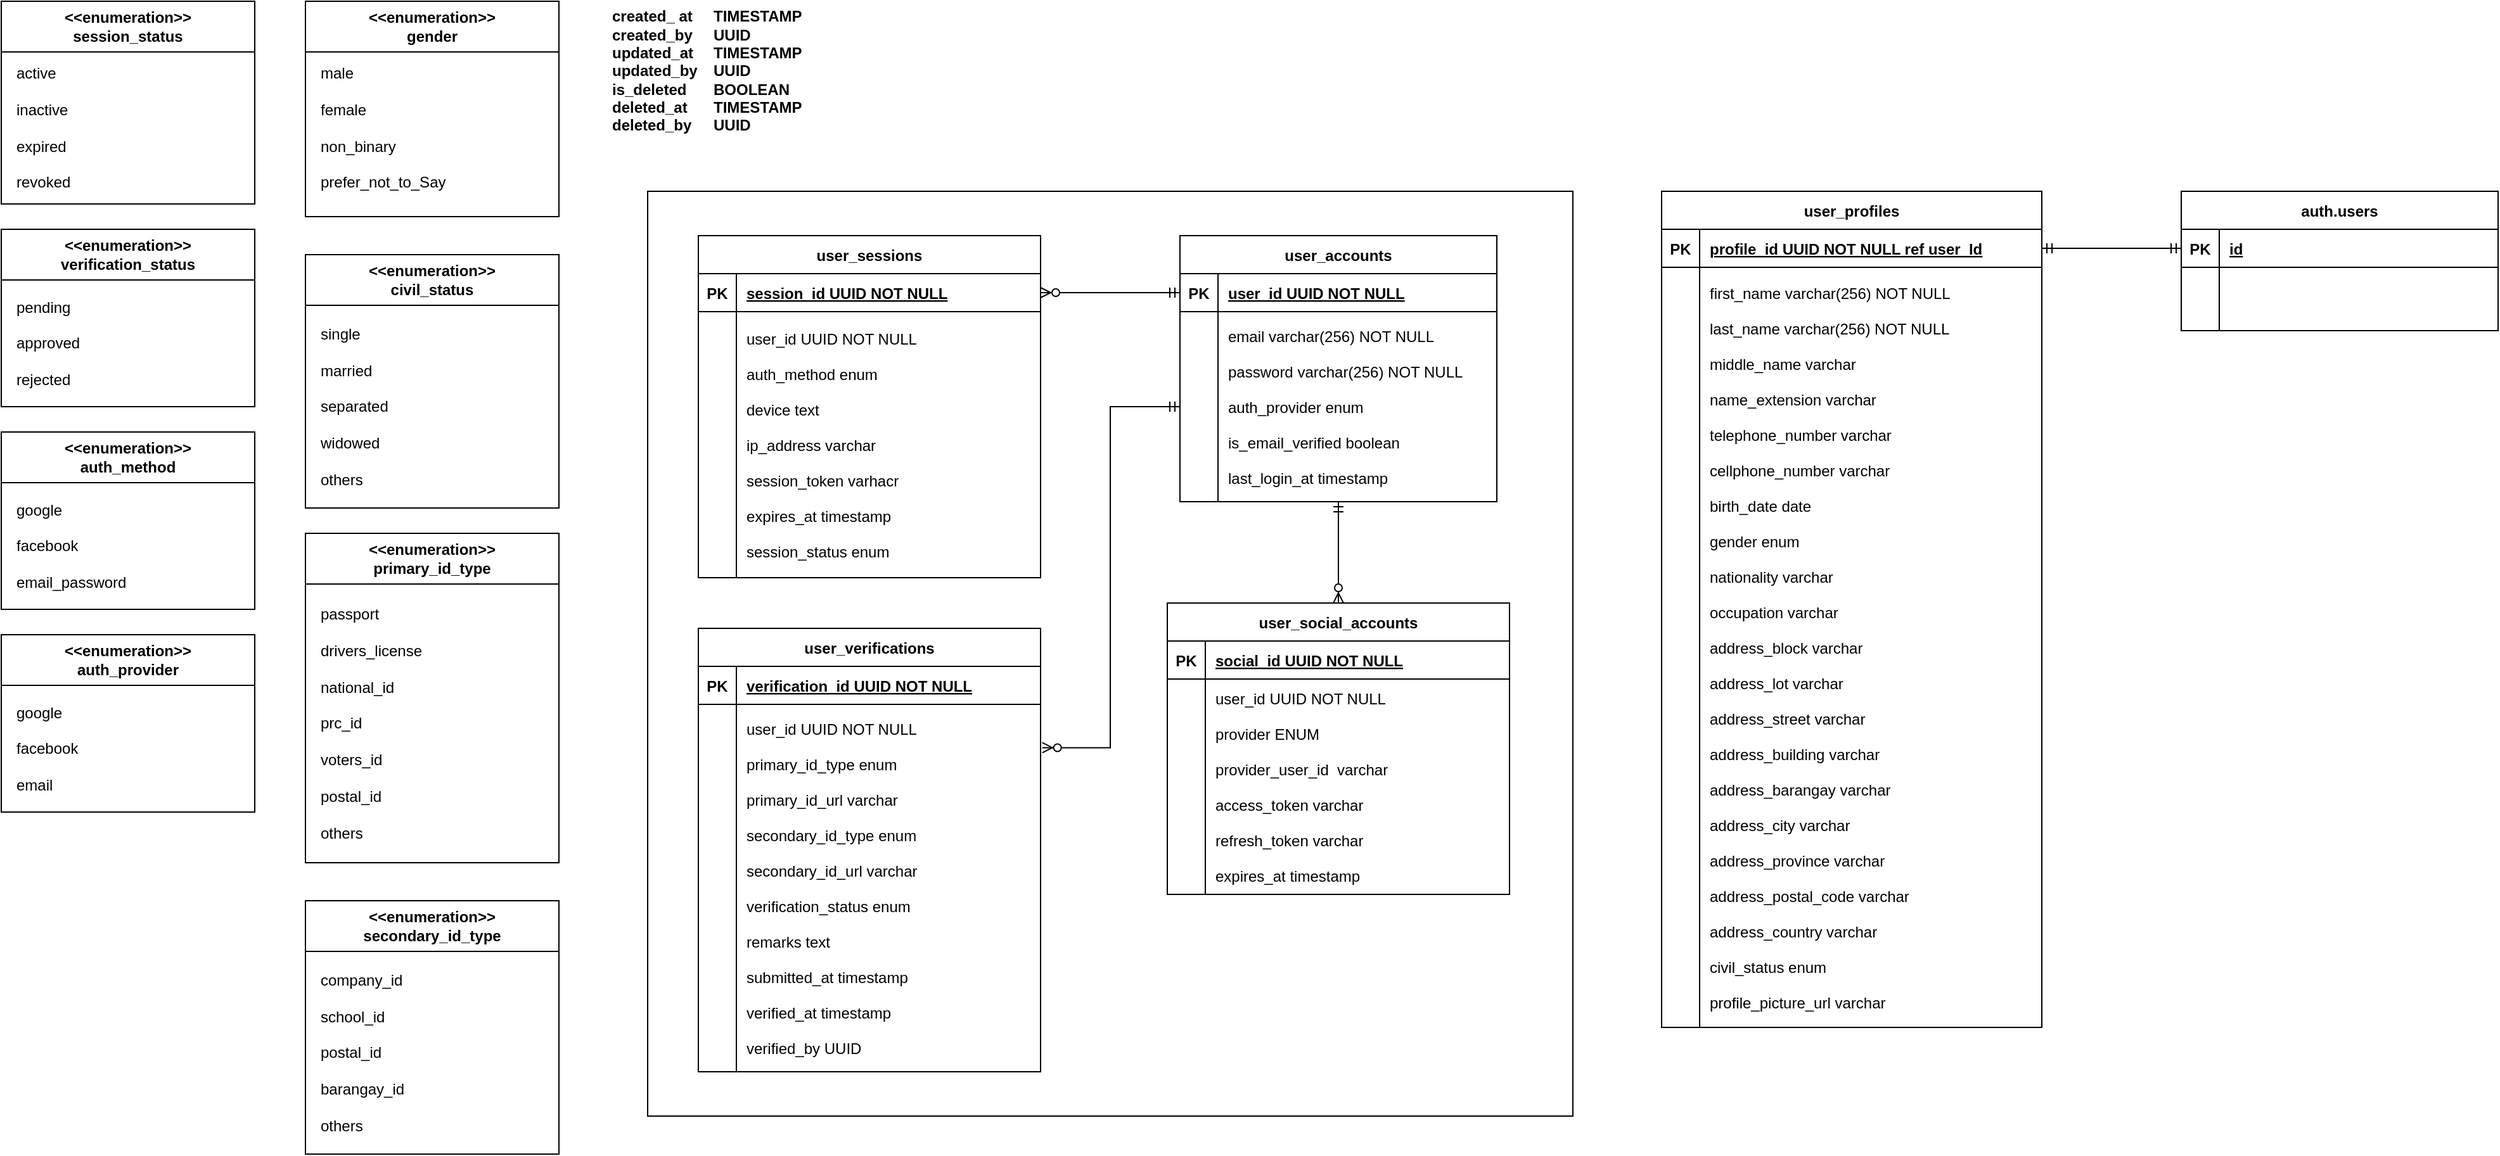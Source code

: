 <mxfile version="24.8.6">
  <diagram id="R2lEEEUBdFMjLlhIrx00" name="Page-1">
    <mxGraphModel dx="2510" dy="948" grid="1" gridSize="10" guides="1" tooltips="1" connect="1" arrows="1" fold="1" page="1" pageScale="1" pageWidth="850" pageHeight="1100" math="0" shadow="0" extFonts="Permanent Marker^https://fonts.googleapis.com/css?family=Permanent+Marker">
      <root>
        <mxCell id="0" />
        <mxCell id="1" parent="0" />
        <mxCell id="C-vyLk0tnHw3VtMMgP7b-2" value="user_profiles" style="shape=table;startSize=30;container=1;collapsible=1;childLayout=tableLayout;fixedRows=1;rowLines=0;fontStyle=1;align=center;resizeLast=1;" parent="1" vertex="1">
          <mxGeometry x="470" y="180" width="300" height="660" as="geometry" />
        </mxCell>
        <mxCell id="C-vyLk0tnHw3VtMMgP7b-3" value="" style="shape=partialRectangle;collapsible=0;dropTarget=0;pointerEvents=0;fillColor=none;points=[[0,0.5],[1,0.5]];portConstraint=eastwest;top=0;left=0;right=0;bottom=1;" parent="C-vyLk0tnHw3VtMMgP7b-2" vertex="1">
          <mxGeometry y="30" width="300" height="30" as="geometry" />
        </mxCell>
        <mxCell id="C-vyLk0tnHw3VtMMgP7b-4" value="PK" style="shape=partialRectangle;overflow=hidden;connectable=0;fillColor=none;top=0;left=0;bottom=0;right=0;fontStyle=1;" parent="C-vyLk0tnHw3VtMMgP7b-3" vertex="1">
          <mxGeometry width="30" height="30" as="geometry">
            <mxRectangle width="30" height="30" as="alternateBounds" />
          </mxGeometry>
        </mxCell>
        <mxCell id="C-vyLk0tnHw3VtMMgP7b-5" value="profile_id UUID NOT NULL ref user_Id" style="shape=partialRectangle;overflow=hidden;connectable=0;fillColor=none;top=0;left=0;bottom=0;right=0;align=left;spacingLeft=6;fontStyle=5;" parent="C-vyLk0tnHw3VtMMgP7b-3" vertex="1">
          <mxGeometry x="30" width="270" height="30" as="geometry">
            <mxRectangle width="270" height="30" as="alternateBounds" />
          </mxGeometry>
        </mxCell>
        <mxCell id="C-vyLk0tnHw3VtMMgP7b-9" value="" style="shape=partialRectangle;collapsible=0;dropTarget=0;pointerEvents=0;fillColor=none;points=[[0,0.5],[1,0.5]];portConstraint=eastwest;top=0;left=0;right=0;bottom=0;" parent="C-vyLk0tnHw3VtMMgP7b-2" vertex="1">
          <mxGeometry y="60" width="300" height="600" as="geometry" />
        </mxCell>
        <mxCell id="C-vyLk0tnHw3VtMMgP7b-10" value="" style="shape=partialRectangle;overflow=hidden;connectable=0;fillColor=none;top=0;left=0;bottom=0;right=0;" parent="C-vyLk0tnHw3VtMMgP7b-9" vertex="1">
          <mxGeometry width="30" height="600" as="geometry">
            <mxRectangle width="30" height="600" as="alternateBounds" />
          </mxGeometry>
        </mxCell>
        <mxCell id="C-vyLk0tnHw3VtMMgP7b-11" value="first_name varchar(256) NOT NULL&#xa;&#xa;last_name varchar(256) NOT NULL&#xa;&#xa;middle_name varchar&#xa;&#xa;name_extension varchar&#xa;&#xa;telephone_number varchar&#xa;&#xa;cellphone_number varchar&#xa;&#xa;birth_date date&#xa;&#xa;gender enum&#xa;&#xa;nationality varchar&#xa;&#xa;occupation varchar&#xa;&#xa;address_block varchar&#xa;&#xa;address_lot varchar&#xa;&#xa;address_street varchar&#xa;&#xa;address_building varchar&#xa;&#xa;address_barangay varchar&#xa;&#xa;address_city varchar&#xa;&#xa;address_province varchar&#xa;&#xa;address_postal_code varchar&#xa;&#xa;address_country varchar&#xa;&#xa;civil_status enum&#xa;&#xa;profile_picture_url varchar" style="shape=partialRectangle;overflow=hidden;connectable=0;fillColor=none;top=0;left=0;bottom=0;right=0;align=left;spacingLeft=6;" parent="C-vyLk0tnHw3VtMMgP7b-9" vertex="1">
          <mxGeometry x="30" width="270" height="600" as="geometry">
            <mxRectangle width="270" height="600" as="alternateBounds" />
          </mxGeometry>
        </mxCell>
        <mxCell id="s6LtsYCtbUgp28dyvQnn-6" value="&lt;b&gt;created_ at&lt;span style=&quot;white-space: pre;&quot;&gt;&#x9;&lt;/span&gt;TIMESTAMP&lt;/b&gt;&lt;div style=&quot;&quot;&gt;&lt;b&gt;created_by&lt;span style=&quot;white-space: pre;&quot;&gt;&#x9;&lt;/span&gt;UUID&lt;/b&gt;&lt;/div&gt;&lt;div style=&quot;&quot;&gt;&lt;b&gt;updated_at&lt;span style=&quot;white-space: pre;&quot;&gt;&#x9;&lt;/span&gt;TIMESTAMP&lt;/b&gt;&lt;/div&gt;&lt;div style=&quot;&quot;&gt;&lt;b&gt;updated_by&lt;span style=&quot;white-space: pre;&quot;&gt;&#x9;&lt;/span&gt;UUID&lt;/b&gt;&lt;/div&gt;&lt;div style=&quot;&quot;&gt;&lt;b&gt;is_deleted&lt;span style=&quot;white-space: pre;&quot;&gt;&#x9;&lt;/span&gt;BOOLEAN&lt;/b&gt;&lt;/div&gt;&lt;div style=&quot;&quot;&gt;&lt;b&gt;deleted_at&lt;span style=&quot;white-space: pre;&quot;&gt;&#x9;&lt;/span&gt;TIMESTAMP&lt;/b&gt;&lt;/div&gt;&lt;div style=&quot;&quot;&gt;&lt;b&gt;deleted_by&lt;span style=&quot;white-space: pre;&quot;&gt;&#x9;&lt;/span&gt;UUID&lt;/b&gt;&lt;b style=&quot;background-color: initial;&quot;&gt;&amp;nbsp;&lt;/b&gt;&lt;/div&gt;" style="text;html=1;align=left;verticalAlign=middle;resizable=0;points=[];autosize=1;strokeColor=none;fillColor=none;" parent="1" vertex="1">
          <mxGeometry x="-360" y="30" width="170" height="110" as="geometry" />
        </mxCell>
        <mxCell id="cQEV6lIue3vPkiv2Kvp9-2" value="&amp;lt;&amp;lt;enumeration&amp;gt;&amp;gt;&lt;div&gt;gender&lt;/div&gt;" style="swimlane;whiteSpace=wrap;html=1;startSize=40;" parent="1" vertex="1">
          <mxGeometry x="-600" y="30" width="200" height="170" as="geometry" />
        </mxCell>
        <mxCell id="cQEV6lIue3vPkiv2Kvp9-3" value="male&lt;div&gt;&lt;br&gt;&lt;/div&gt;&lt;div&gt;female&lt;/div&gt;&lt;div&gt;&lt;br&gt;&lt;/div&gt;&lt;div&gt;non_binary&lt;/div&gt;&lt;div&gt;&lt;br&gt;&lt;/div&gt;&lt;div&gt;prefer_not_to_Say&lt;/div&gt;" style="whiteSpace=wrap;html=1;strokeColor=none;align=left;" parent="cQEV6lIue3vPkiv2Kvp9-2" vertex="1">
          <mxGeometry x="10" y="80" width="180" height="40" as="geometry" />
        </mxCell>
        <mxCell id="cQEV6lIue3vPkiv2Kvp9-4" value="&amp;lt;&amp;lt;enumeration&amp;gt;&amp;gt;&lt;div&gt;civil_status&lt;/div&gt;" style="swimlane;whiteSpace=wrap;html=1;startSize=40;" parent="1" vertex="1">
          <mxGeometry x="-600" y="230" width="200" height="200" as="geometry" />
        </mxCell>
        <mxCell id="cQEV6lIue3vPkiv2Kvp9-5" value="single&lt;div&gt;&lt;br&gt;&lt;/div&gt;&lt;div&gt;married&lt;/div&gt;&lt;div&gt;&lt;br&gt;&lt;/div&gt;&lt;div&gt;separated&lt;/div&gt;&lt;div&gt;&lt;br&gt;&lt;/div&gt;&lt;div&gt;widowed&lt;/div&gt;&lt;div&gt;&lt;br&gt;&lt;/div&gt;&lt;div&gt;others&lt;/div&gt;" style="whiteSpace=wrap;html=1;strokeColor=none;align=left;" parent="cQEV6lIue3vPkiv2Kvp9-4" vertex="1">
          <mxGeometry x="10" y="90" width="180" height="60" as="geometry" />
        </mxCell>
        <mxCell id="cQEV6lIue3vPkiv2Kvp9-6" value="&amp;lt;&amp;lt;enumeration&amp;gt;&amp;gt;&lt;div&gt;primary_id_type&lt;/div&gt;" style="swimlane;whiteSpace=wrap;html=1;startSize=40;" parent="1" vertex="1">
          <mxGeometry x="-600" y="450" width="200" height="260" as="geometry" />
        </mxCell>
        <mxCell id="cQEV6lIue3vPkiv2Kvp9-7" value="passport&lt;div&gt;&lt;br&gt;&lt;/div&gt;&lt;div&gt;drivers_license&lt;/div&gt;&lt;div&gt;&lt;br&gt;&lt;/div&gt;&lt;div&gt;national_id&lt;/div&gt;&lt;div&gt;&lt;br&gt;&lt;/div&gt;&lt;div&gt;prc_id&lt;/div&gt;&lt;div&gt;&lt;br&gt;&lt;/div&gt;&lt;div&gt;voters_id&lt;/div&gt;&lt;div&gt;&lt;br&gt;&lt;/div&gt;&lt;div&gt;postal_id&lt;/div&gt;&lt;div&gt;&lt;br&gt;&lt;/div&gt;&lt;div&gt;others&lt;/div&gt;" style="whiteSpace=wrap;html=1;strokeColor=none;align=left;" parent="cQEV6lIue3vPkiv2Kvp9-6" vertex="1">
          <mxGeometry x="10" y="120" width="180" height="60" as="geometry" />
        </mxCell>
        <mxCell id="cQEV6lIue3vPkiv2Kvp9-9" value="&amp;lt;&amp;lt;enumeration&amp;gt;&amp;gt;&lt;div&gt;secondary_id_type&lt;/div&gt;" style="swimlane;whiteSpace=wrap;html=1;startSize=40;" parent="1" vertex="1">
          <mxGeometry x="-600" y="740" width="200" height="200" as="geometry" />
        </mxCell>
        <mxCell id="cQEV6lIue3vPkiv2Kvp9-10" value="company_id&lt;div&gt;&lt;br&gt;&lt;/div&gt;&lt;div&gt;school_id&lt;/div&gt;&lt;div&gt;&lt;br&gt;&lt;/div&gt;&lt;div&gt;postal_id&lt;/div&gt;&lt;div&gt;&lt;br&gt;&lt;/div&gt;&lt;div&gt;barangay_id&lt;/div&gt;&lt;div&gt;&lt;br&gt;&lt;/div&gt;&lt;div&gt;others&lt;/div&gt;" style="whiteSpace=wrap;html=1;strokeColor=none;align=left;" parent="cQEV6lIue3vPkiv2Kvp9-9" vertex="1">
          <mxGeometry x="10" y="90" width="180" height="60" as="geometry" />
        </mxCell>
        <mxCell id="cQEV6lIue3vPkiv2Kvp9-11" value="&amp;lt;&amp;lt;enumeration&amp;gt;&amp;gt;&lt;div&gt;verification_status&lt;/div&gt;" style="swimlane;whiteSpace=wrap;html=1;startSize=40;" parent="1" vertex="1">
          <mxGeometry x="-840" y="210" width="200" height="140" as="geometry" />
        </mxCell>
        <mxCell id="cQEV6lIue3vPkiv2Kvp9-12" value="pending&lt;div&gt;&lt;br&gt;&lt;/div&gt;&lt;div&gt;approved&lt;/div&gt;&lt;div&gt;&lt;br&gt;&lt;/div&gt;&lt;div&gt;rejected&lt;/div&gt;" style="whiteSpace=wrap;html=1;strokeColor=none;align=left;" parent="cQEV6lIue3vPkiv2Kvp9-11" vertex="1">
          <mxGeometry x="10" y="60" width="180" height="60" as="geometry" />
        </mxCell>
        <mxCell id="cQEV6lIue3vPkiv2Kvp9-13" value="&amp;lt;&amp;lt;enumeration&amp;gt;&amp;gt;&lt;div&gt;session_status&lt;/div&gt;" style="swimlane;whiteSpace=wrap;html=1;startSize=40;" parent="1" vertex="1">
          <mxGeometry x="-840" y="30" width="200" height="160" as="geometry" />
        </mxCell>
        <mxCell id="cQEV6lIue3vPkiv2Kvp9-14" value="active&lt;div&gt;&lt;br&gt;&lt;/div&gt;&lt;div&gt;inactive&lt;/div&gt;&lt;div&gt;&lt;br&gt;&lt;/div&gt;&lt;div&gt;expired&lt;/div&gt;&lt;div&gt;&lt;br&gt;&lt;/div&gt;&lt;div&gt;revoked&lt;/div&gt;" style="whiteSpace=wrap;html=1;strokeColor=none;align=left;" parent="cQEV6lIue3vPkiv2Kvp9-13" vertex="1">
          <mxGeometry x="10" y="70" width="180" height="60" as="geometry" />
        </mxCell>
        <mxCell id="cQEV6lIue3vPkiv2Kvp9-27" value="&amp;lt;&amp;lt;enumeration&amp;gt;&amp;gt;&lt;div&gt;auth_method&lt;/div&gt;" style="swimlane;whiteSpace=wrap;html=1;startSize=40;" parent="1" vertex="1">
          <mxGeometry x="-840" y="370" width="200" height="140" as="geometry" />
        </mxCell>
        <mxCell id="cQEV6lIue3vPkiv2Kvp9-28" value="google&lt;div&gt;&lt;br&gt;&lt;/div&gt;&lt;div&gt;facebook&lt;/div&gt;&lt;div&gt;&lt;br&gt;&lt;/div&gt;&lt;div&gt;email_password&lt;/div&gt;" style="whiteSpace=wrap;html=1;strokeColor=none;align=left;" parent="cQEV6lIue3vPkiv2Kvp9-27" vertex="1">
          <mxGeometry x="10" y="60" width="180" height="60" as="geometry" />
        </mxCell>
        <mxCell id="cQEV6lIue3vPkiv2Kvp9-29" value="&amp;lt;&amp;lt;enumeration&amp;gt;&amp;gt;&lt;div&gt;auth_provider&lt;/div&gt;" style="swimlane;whiteSpace=wrap;html=1;startSize=40;" parent="1" vertex="1">
          <mxGeometry x="-840" y="530" width="200" height="140" as="geometry" />
        </mxCell>
        <mxCell id="cQEV6lIue3vPkiv2Kvp9-30" value="google&lt;div&gt;&lt;br&gt;&lt;/div&gt;&lt;div&gt;facebook&lt;/div&gt;&lt;div&gt;&lt;br&gt;&lt;/div&gt;&lt;div&gt;email&lt;/div&gt;" style="whiteSpace=wrap;html=1;strokeColor=none;align=left;" parent="cQEV6lIue3vPkiv2Kvp9-29" vertex="1">
          <mxGeometry x="10" y="60" width="180" height="60" as="geometry" />
        </mxCell>
        <mxCell id="sjGud92Kykw-4sC-5c7b-2" value="auth.users" style="shape=table;startSize=30;container=1;collapsible=1;childLayout=tableLayout;fixedRows=1;rowLines=0;fontStyle=1;align=center;resizeLast=1;" vertex="1" parent="1">
          <mxGeometry x="880" y="180" width="250" height="110" as="geometry" />
        </mxCell>
        <mxCell id="sjGud92Kykw-4sC-5c7b-3" value="" style="shape=partialRectangle;collapsible=0;dropTarget=0;pointerEvents=0;fillColor=none;points=[[0,0.5],[1,0.5]];portConstraint=eastwest;top=0;left=0;right=0;bottom=1;" vertex="1" parent="sjGud92Kykw-4sC-5c7b-2">
          <mxGeometry y="30" width="250" height="30" as="geometry" />
        </mxCell>
        <mxCell id="sjGud92Kykw-4sC-5c7b-4" value="PK" style="shape=partialRectangle;overflow=hidden;connectable=0;fillColor=none;top=0;left=0;bottom=0;right=0;fontStyle=1;" vertex="1" parent="sjGud92Kykw-4sC-5c7b-3">
          <mxGeometry width="30" height="30" as="geometry">
            <mxRectangle width="30" height="30" as="alternateBounds" />
          </mxGeometry>
        </mxCell>
        <mxCell id="sjGud92Kykw-4sC-5c7b-5" value="id" style="shape=partialRectangle;overflow=hidden;connectable=0;fillColor=none;top=0;left=0;bottom=0;right=0;align=left;spacingLeft=6;fontStyle=5;" vertex="1" parent="sjGud92Kykw-4sC-5c7b-3">
          <mxGeometry x="30" width="220" height="30" as="geometry">
            <mxRectangle width="220" height="30" as="alternateBounds" />
          </mxGeometry>
        </mxCell>
        <mxCell id="sjGud92Kykw-4sC-5c7b-6" value="" style="shape=partialRectangle;collapsible=0;dropTarget=0;pointerEvents=0;fillColor=none;points=[[0,0.5],[1,0.5]];portConstraint=eastwest;top=0;left=0;right=0;bottom=0;" vertex="1" parent="sjGud92Kykw-4sC-5c7b-2">
          <mxGeometry y="60" width="250" height="50" as="geometry" />
        </mxCell>
        <mxCell id="sjGud92Kykw-4sC-5c7b-7" value="" style="shape=partialRectangle;overflow=hidden;connectable=0;fillColor=none;top=0;left=0;bottom=0;right=0;" vertex="1" parent="sjGud92Kykw-4sC-5c7b-6">
          <mxGeometry width="30" height="50" as="geometry">
            <mxRectangle width="30" height="50" as="alternateBounds" />
          </mxGeometry>
        </mxCell>
        <mxCell id="sjGud92Kykw-4sC-5c7b-8" value="" style="shape=partialRectangle;overflow=hidden;connectable=0;fillColor=none;top=0;left=0;bottom=0;right=0;align=left;spacingLeft=6;" vertex="1" parent="sjGud92Kykw-4sC-5c7b-6">
          <mxGeometry x="30" width="220" height="50" as="geometry">
            <mxRectangle width="220" height="50" as="alternateBounds" />
          </mxGeometry>
        </mxCell>
        <mxCell id="sjGud92Kykw-4sC-5c7b-10" value="" style="fontSize=12;html=1;endArrow=ERmandOne;startArrow=ERmandOne;rounded=0;exitX=0;exitY=0.5;exitDx=0;exitDy=0;edgeStyle=orthogonalEdgeStyle;endFill=0;" edge="1" parent="1" source="sjGud92Kykw-4sC-5c7b-3" target="C-vyLk0tnHw3VtMMgP7b-3">
          <mxGeometry width="100" height="100" relative="1" as="geometry">
            <mxPoint x="880" y="230" as="sourcePoint" />
            <mxPoint x="770" y="230" as="targetPoint" />
            <Array as="points" />
          </mxGeometry>
        </mxCell>
        <mxCell id="sjGud92Kykw-4sC-5c7b-11" value="" style="group" vertex="1" connectable="0" parent="1">
          <mxGeometry x="-330" y="180" width="730" height="730" as="geometry" />
        </mxCell>
        <mxCell id="sjGud92Kykw-4sC-5c7b-1" value="" style="rounded=0;whiteSpace=wrap;html=1;" vertex="1" parent="sjGud92Kykw-4sC-5c7b-11">
          <mxGeometry width="730" height="730" as="geometry" />
        </mxCell>
        <mxCell id="C-vyLk0tnHw3VtMMgP7b-23" value="user_accounts" style="shape=table;startSize=30;container=1;collapsible=1;childLayout=tableLayout;fixedRows=1;rowLines=0;fontStyle=1;align=center;resizeLast=1;" parent="sjGud92Kykw-4sC-5c7b-11" vertex="1">
          <mxGeometry x="420" y="35" width="250" height="210" as="geometry" />
        </mxCell>
        <mxCell id="C-vyLk0tnHw3VtMMgP7b-24" value="" style="shape=partialRectangle;collapsible=0;dropTarget=0;pointerEvents=0;fillColor=none;points=[[0,0.5],[1,0.5]];portConstraint=eastwest;top=0;left=0;right=0;bottom=1;" parent="C-vyLk0tnHw3VtMMgP7b-23" vertex="1">
          <mxGeometry y="30" width="250" height="30" as="geometry" />
        </mxCell>
        <mxCell id="C-vyLk0tnHw3VtMMgP7b-25" value="PK" style="shape=partialRectangle;overflow=hidden;connectable=0;fillColor=none;top=0;left=0;bottom=0;right=0;fontStyle=1;" parent="C-vyLk0tnHw3VtMMgP7b-24" vertex="1">
          <mxGeometry width="30" height="30" as="geometry">
            <mxRectangle width="30" height="30" as="alternateBounds" />
          </mxGeometry>
        </mxCell>
        <mxCell id="C-vyLk0tnHw3VtMMgP7b-26" value="user_id UUID NOT NULL " style="shape=partialRectangle;overflow=hidden;connectable=0;fillColor=none;top=0;left=0;bottom=0;right=0;align=left;spacingLeft=6;fontStyle=5;" parent="C-vyLk0tnHw3VtMMgP7b-24" vertex="1">
          <mxGeometry x="30" width="220" height="30" as="geometry">
            <mxRectangle width="220" height="30" as="alternateBounds" />
          </mxGeometry>
        </mxCell>
        <mxCell id="C-vyLk0tnHw3VtMMgP7b-27" value="" style="shape=partialRectangle;collapsible=0;dropTarget=0;pointerEvents=0;fillColor=none;points=[[0,0.5],[1,0.5]];portConstraint=eastwest;top=0;left=0;right=0;bottom=0;" parent="C-vyLk0tnHw3VtMMgP7b-23" vertex="1">
          <mxGeometry y="60" width="250" height="150" as="geometry" />
        </mxCell>
        <mxCell id="C-vyLk0tnHw3VtMMgP7b-28" value="" style="shape=partialRectangle;overflow=hidden;connectable=0;fillColor=none;top=0;left=0;bottom=0;right=0;" parent="C-vyLk0tnHw3VtMMgP7b-27" vertex="1">
          <mxGeometry width="30" height="150" as="geometry">
            <mxRectangle width="30" height="150" as="alternateBounds" />
          </mxGeometry>
        </mxCell>
        <mxCell id="C-vyLk0tnHw3VtMMgP7b-29" value="email varchar(256) NOT NULL&#xa;&#xa;password varchar(256) NOT NULL&#xa;&#xa;auth_provider enum&#xa;&#xa;is_email_verified boolean&#xa;&#xa;last_login_at timestamp" style="shape=partialRectangle;overflow=hidden;connectable=0;fillColor=none;top=0;left=0;bottom=0;right=0;align=left;spacingLeft=6;" parent="C-vyLk0tnHw3VtMMgP7b-27" vertex="1">
          <mxGeometry x="30" width="220" height="150" as="geometry">
            <mxRectangle width="220" height="150" as="alternateBounds" />
          </mxGeometry>
        </mxCell>
        <mxCell id="s6LtsYCtbUgp28dyvQnn-8" value="user_social_accounts" style="shape=table;startSize=30;container=1;collapsible=1;childLayout=tableLayout;fixedRows=1;rowLines=0;fontStyle=1;align=center;resizeLast=1;" parent="sjGud92Kykw-4sC-5c7b-11" vertex="1">
          <mxGeometry x="410" y="325" width="270" height="230" as="geometry" />
        </mxCell>
        <mxCell id="s6LtsYCtbUgp28dyvQnn-9" value="" style="shape=partialRectangle;collapsible=0;dropTarget=0;pointerEvents=0;fillColor=none;points=[[0,0.5],[1,0.5]];portConstraint=eastwest;top=0;left=0;right=0;bottom=1;" parent="s6LtsYCtbUgp28dyvQnn-8" vertex="1">
          <mxGeometry y="30" width="270" height="30" as="geometry" />
        </mxCell>
        <mxCell id="s6LtsYCtbUgp28dyvQnn-10" value="PK" style="shape=partialRectangle;overflow=hidden;connectable=0;fillColor=none;top=0;left=0;bottom=0;right=0;fontStyle=1;" parent="s6LtsYCtbUgp28dyvQnn-9" vertex="1">
          <mxGeometry width="30" height="30" as="geometry">
            <mxRectangle width="30" height="30" as="alternateBounds" />
          </mxGeometry>
        </mxCell>
        <mxCell id="s6LtsYCtbUgp28dyvQnn-11" value="social_id UUID NOT NULL" style="shape=partialRectangle;overflow=hidden;connectable=0;fillColor=none;top=0;left=0;bottom=0;right=0;align=left;spacingLeft=6;fontStyle=5;" parent="s6LtsYCtbUgp28dyvQnn-9" vertex="1">
          <mxGeometry x="30" width="240" height="30" as="geometry">
            <mxRectangle width="240" height="30" as="alternateBounds" />
          </mxGeometry>
        </mxCell>
        <mxCell id="s6LtsYCtbUgp28dyvQnn-12" value="" style="shape=partialRectangle;collapsible=0;dropTarget=0;pointerEvents=0;fillColor=none;points=[[0,0.5],[1,0.5]];portConstraint=eastwest;top=0;left=0;right=0;bottom=0;" parent="s6LtsYCtbUgp28dyvQnn-8" vertex="1">
          <mxGeometry y="60" width="270" height="170" as="geometry" />
        </mxCell>
        <mxCell id="s6LtsYCtbUgp28dyvQnn-13" value="" style="shape=partialRectangle;overflow=hidden;connectable=0;fillColor=none;top=0;left=0;bottom=0;right=0;" parent="s6LtsYCtbUgp28dyvQnn-12" vertex="1">
          <mxGeometry width="30" height="170" as="geometry">
            <mxRectangle width="30" height="170" as="alternateBounds" />
          </mxGeometry>
        </mxCell>
        <mxCell id="s6LtsYCtbUgp28dyvQnn-14" value="user_id UUID NOT NULL&#xa;&#xa;provider ENUM&#xa;&#xa;provider_user_id  varchar&#xa;&#xa;access_token varchar&#xa;&#xa;refresh_token varchar&#xa;&#xa;expires_at timestamp" style="shape=partialRectangle;overflow=hidden;connectable=0;fillColor=none;top=0;left=0;bottom=0;right=0;align=left;spacingLeft=6;" parent="s6LtsYCtbUgp28dyvQnn-12" vertex="1">
          <mxGeometry x="30" width="240" height="170" as="geometry">
            <mxRectangle width="240" height="170" as="alternateBounds" />
          </mxGeometry>
        </mxCell>
        <mxCell id="s6LtsYCtbUgp28dyvQnn-15" value="user_sessions" style="shape=table;startSize=30;container=1;collapsible=1;childLayout=tableLayout;fixedRows=1;rowLines=0;fontStyle=1;align=center;resizeLast=1;" parent="sjGud92Kykw-4sC-5c7b-11" vertex="1">
          <mxGeometry x="40" y="35" width="270" height="270" as="geometry" />
        </mxCell>
        <mxCell id="s6LtsYCtbUgp28dyvQnn-16" value="" style="shape=partialRectangle;collapsible=0;dropTarget=0;pointerEvents=0;fillColor=none;points=[[0,0.5],[1,0.5]];portConstraint=eastwest;top=0;left=0;right=0;bottom=1;" parent="s6LtsYCtbUgp28dyvQnn-15" vertex="1">
          <mxGeometry y="30" width="270" height="30" as="geometry" />
        </mxCell>
        <mxCell id="s6LtsYCtbUgp28dyvQnn-17" value="PK" style="shape=partialRectangle;overflow=hidden;connectable=0;fillColor=none;top=0;left=0;bottom=0;right=0;fontStyle=1;" parent="s6LtsYCtbUgp28dyvQnn-16" vertex="1">
          <mxGeometry width="30" height="30" as="geometry">
            <mxRectangle width="30" height="30" as="alternateBounds" />
          </mxGeometry>
        </mxCell>
        <mxCell id="s6LtsYCtbUgp28dyvQnn-18" value="session_id UUID NOT NULL" style="shape=partialRectangle;overflow=hidden;connectable=0;fillColor=none;top=0;left=0;bottom=0;right=0;align=left;spacingLeft=6;fontStyle=5;" parent="s6LtsYCtbUgp28dyvQnn-16" vertex="1">
          <mxGeometry x="30" width="240" height="30" as="geometry">
            <mxRectangle width="240" height="30" as="alternateBounds" />
          </mxGeometry>
        </mxCell>
        <mxCell id="s6LtsYCtbUgp28dyvQnn-19" value="" style="shape=partialRectangle;collapsible=0;dropTarget=0;pointerEvents=0;fillColor=none;points=[[0,0.5],[1,0.5]];portConstraint=eastwest;top=0;left=0;right=0;bottom=0;" parent="s6LtsYCtbUgp28dyvQnn-15" vertex="1">
          <mxGeometry y="60" width="270" height="210" as="geometry" />
        </mxCell>
        <mxCell id="s6LtsYCtbUgp28dyvQnn-20" value="" style="shape=partialRectangle;overflow=hidden;connectable=0;fillColor=none;top=0;left=0;bottom=0;right=0;" parent="s6LtsYCtbUgp28dyvQnn-19" vertex="1">
          <mxGeometry width="30" height="210" as="geometry">
            <mxRectangle width="30" height="210" as="alternateBounds" />
          </mxGeometry>
        </mxCell>
        <mxCell id="s6LtsYCtbUgp28dyvQnn-21" value="user_id UUID NOT NULL&#xa;&#xa;auth_method enum&#xa;&#xa;device text&#xa;&#xa;ip_address varchar&#xa;&#xa;session_token varhacr&#xa;&#xa;expires_at timestamp&#xa;&#xa;session_status enum" style="shape=partialRectangle;overflow=hidden;connectable=0;fillColor=none;top=0;left=0;bottom=0;right=0;align=left;spacingLeft=6;" parent="s6LtsYCtbUgp28dyvQnn-19" vertex="1">
          <mxGeometry x="30" width="240" height="210" as="geometry">
            <mxRectangle width="240" height="210" as="alternateBounds" />
          </mxGeometry>
        </mxCell>
        <mxCell id="s6LtsYCtbUgp28dyvQnn-34" value="" style="fontSize=12;html=1;endArrow=ERzeroToMany;startArrow=ERmandOne;rounded=0;entryX=0.5;entryY=0;entryDx=0;entryDy=0;edgeStyle=orthogonalEdgeStyle;exitX=0.5;exitY=1;exitDx=0;exitDy=0;" parent="sjGud92Kykw-4sC-5c7b-11" source="C-vyLk0tnHw3VtMMgP7b-23" target="s6LtsYCtbUgp28dyvQnn-8" edge="1">
          <mxGeometry width="100" height="100" relative="1" as="geometry">
            <mxPoint x="530" y="145" as="sourcePoint" />
            <mxPoint x="530" y="205" as="targetPoint" />
          </mxGeometry>
        </mxCell>
        <mxCell id="s6LtsYCtbUgp28dyvQnn-36" value="" style="fontSize=12;html=1;endArrow=ERzeroToMany;startArrow=ERmandOne;rounded=0;exitX=0;exitY=0.5;exitDx=0;exitDy=0;entryX=1;entryY=0.5;entryDx=0;entryDy=0;edgeStyle=orthogonalEdgeStyle;" parent="sjGud92Kykw-4sC-5c7b-11" source="C-vyLk0tnHw3VtMMgP7b-24" target="s6LtsYCtbUgp28dyvQnn-16" edge="1">
          <mxGeometry width="100" height="100" relative="1" as="geometry">
            <mxPoint x="380" y="35" as="sourcePoint" />
            <mxPoint x="380" y="95" as="targetPoint" />
            <Array as="points">
              <mxPoint x="390" y="80" />
              <mxPoint x="390" y="80" />
            </Array>
          </mxGeometry>
        </mxCell>
        <mxCell id="cQEV6lIue3vPkiv2Kvp9-17" value="user_verifications" style="shape=table;startSize=30;container=1;collapsible=1;childLayout=tableLayout;fixedRows=1;rowLines=0;fontStyle=1;align=center;resizeLast=1;" parent="sjGud92Kykw-4sC-5c7b-11" vertex="1">
          <mxGeometry x="40" y="345" width="270" height="350" as="geometry" />
        </mxCell>
        <mxCell id="cQEV6lIue3vPkiv2Kvp9-18" value="" style="shape=partialRectangle;collapsible=0;dropTarget=0;pointerEvents=0;fillColor=none;points=[[0,0.5],[1,0.5]];portConstraint=eastwest;top=0;left=0;right=0;bottom=1;" parent="cQEV6lIue3vPkiv2Kvp9-17" vertex="1">
          <mxGeometry y="30" width="270" height="30" as="geometry" />
        </mxCell>
        <mxCell id="cQEV6lIue3vPkiv2Kvp9-19" value="PK" style="shape=partialRectangle;overflow=hidden;connectable=0;fillColor=none;top=0;left=0;bottom=0;right=0;fontStyle=1;" parent="cQEV6lIue3vPkiv2Kvp9-18" vertex="1">
          <mxGeometry width="30" height="30" as="geometry">
            <mxRectangle width="30" height="30" as="alternateBounds" />
          </mxGeometry>
        </mxCell>
        <mxCell id="cQEV6lIue3vPkiv2Kvp9-20" value="verification_id UUID NOT NULL" style="shape=partialRectangle;overflow=hidden;connectable=0;fillColor=none;top=0;left=0;bottom=0;right=0;align=left;spacingLeft=6;fontStyle=5;" parent="cQEV6lIue3vPkiv2Kvp9-18" vertex="1">
          <mxGeometry x="30" width="240" height="30" as="geometry">
            <mxRectangle width="240" height="30" as="alternateBounds" />
          </mxGeometry>
        </mxCell>
        <mxCell id="cQEV6lIue3vPkiv2Kvp9-21" value="" style="shape=partialRectangle;collapsible=0;dropTarget=0;pointerEvents=0;fillColor=none;points=[[0,0.5],[1,0.5]];portConstraint=eastwest;top=0;left=0;right=0;bottom=0;" parent="cQEV6lIue3vPkiv2Kvp9-17" vertex="1">
          <mxGeometry y="60" width="270" height="290" as="geometry" />
        </mxCell>
        <mxCell id="cQEV6lIue3vPkiv2Kvp9-22" value="" style="shape=partialRectangle;overflow=hidden;connectable=0;fillColor=none;top=0;left=0;bottom=0;right=0;" parent="cQEV6lIue3vPkiv2Kvp9-21" vertex="1">
          <mxGeometry width="30" height="290" as="geometry">
            <mxRectangle width="30" height="290" as="alternateBounds" />
          </mxGeometry>
        </mxCell>
        <mxCell id="cQEV6lIue3vPkiv2Kvp9-23" value="user_id UUID NOT NULL&#xa;&#xa;primary_id_type enum&#xa;&#xa;primary_id_url varchar&#xa;&#xa;secondary_id_type enum&#xa;&#xa;secondary_id_url varchar&#xa;&#xa;verification_status enum&#xa;&#xa;remarks text&#xa;&#xa;submitted_at timestamp&#xa;&#xa;verified_at timestamp&#xa;&#xa;verified_by UUID" style="shape=partialRectangle;overflow=hidden;connectable=0;fillColor=none;top=0;left=0;bottom=0;right=0;align=left;spacingLeft=6;" parent="cQEV6lIue3vPkiv2Kvp9-21" vertex="1">
          <mxGeometry x="30" width="240" height="290" as="geometry">
            <mxRectangle width="240" height="290" as="alternateBounds" />
          </mxGeometry>
        </mxCell>
        <mxCell id="cQEV6lIue3vPkiv2Kvp9-26" value="" style="fontSize=12;html=1;endArrow=ERzeroToMany;startArrow=ERmandOne;rounded=0;exitX=0;exitY=0.5;exitDx=0;exitDy=0;entryX=1.005;entryY=0.118;entryDx=0;entryDy=0;edgeStyle=orthogonalEdgeStyle;entryPerimeter=0;" parent="sjGud92Kykw-4sC-5c7b-11" source="C-vyLk0tnHw3VtMMgP7b-27" target="cQEV6lIue3vPkiv2Kvp9-21" edge="1">
          <mxGeometry width="100" height="100" relative="1" as="geometry">
            <mxPoint x="440" y="100" as="sourcePoint" />
            <mxPoint x="330" y="100" as="targetPoint" />
          </mxGeometry>
        </mxCell>
      </root>
    </mxGraphModel>
  </diagram>
</mxfile>
